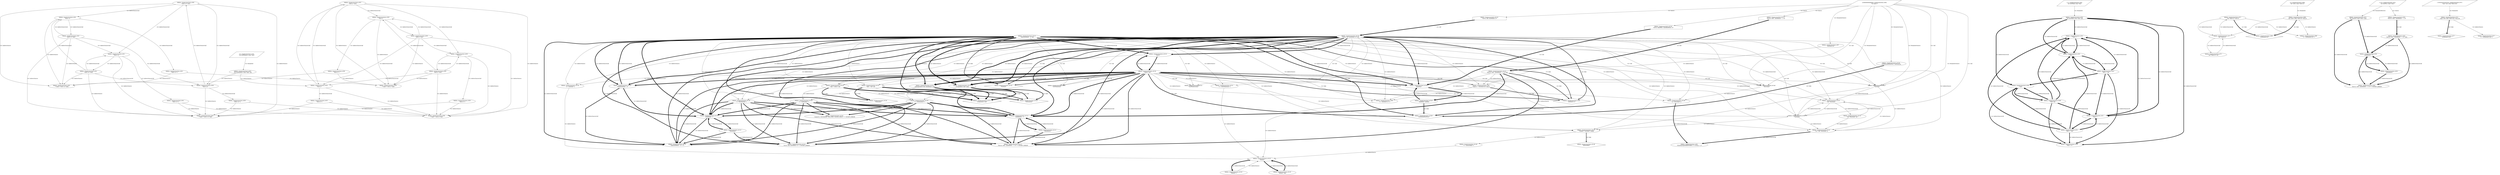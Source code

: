 digraph TaintDot {
	nodesep = 1.5
	ranksep = 1.5
	"Infinity: /targets/test/test.c#36 
\"test2->x\" test2" -> "Infinity: /targets/test/test.c#42 
\"test2->z\"" [label = "0.0: IndirectSourceCall", penwidth = 1.0]
	"Infinity: /targets/test/test.c#132 
\"*abc = buf\" abc" -> "Infinity: /targets/test/test.c#139 
\"z = strlen(abcd)\" z" [label = "0.0: IndirectSource", penwidth = 1.0]
	"Infinity: /targets/test/test.c#115 
\"sizeof(buf1) - 1\"" -> "Infinity: /targets/test/test.c#115 
\"frecv(s, buf1, sizeof(buf1) - 1, 0) == SOCKET_ERROR\"" [label = "4.0: IndirectSourceCall", penwidth = 5.0]
	"Infinity: /targets/test/test.c#147 
\"test(buf)\"" -> "Infinity: /targets/test/test.c#142 
\"*p = (int *)test(buf)\" p" [label = "0.0: IndirectSource", penwidth = 1.0]
	"Infinity: /targets/test/test.c#41 
\"test2->x\" x"
	"Infinity: /targets/test/test.c#123 
\"buf[sizeof(buf) - 1]\" buf" -> "Infinity: /targets/test/test.c#144 
\"atoi(buf)\"" [label = "3.0: Sink", penwidth = 4.0]
	"Infinity: /targets/test/test.c#134 
\"buf[1]\" buf" -> "Infinity: /targets/test/test.c#132 
\"*abc = buf\" abc" [label = "0.0: IndirectSource", penwidth = 1.0]
	"17.5: /targets/test/test.c#45 
\"int testWhile (char *buf)\"" [shape = parallelogram]
	"Infinity: /targets/test/test.c#134 
\"buf[1]\" buf"
	"Infinity: /targets/test/test.c#123 
\"sizeof(buf)\"" -> "Infinity: /targets/test/test.c#123 
\"sizeof(buf) - 1\"" [label = "5.0: IndirectSourceCall", penwidth = 6.0]
	"Infinity: /targets/test/test.c#138 
\"z = fStrlen(buf)\" z" -> "Infinity: /targets/test/test.c#123 
\"buf[sizeof(buf) - 1] != 0\"" [label = "4.0: IndirectSourceCall", penwidth = 5.0]
	"Infinity: /targets/test/test.c#134 
\"*abc = buf[1]\" abc" -> "Infinity: /targets/test/test.c#139 
\"strlen(abcd)\"" [label = "4.0: Sink", penwidth = 5.0]
	"Infinity: /targets/test/test.c#123 
\"buf[sizeof(buf) - 1]\" buf" -> "Infinity: /targets/test/test.c#160 
\"strlen(bufTestProc)\"" [label = "4.0: Sink", penwidth = 5.0]
	"Infinity: /targets/test/test.c#140 
\"strlen(abc)\"" [shape = diamond]
	"Infinity: /targets/test/test.c#142 
\"(int *)test(buf)\" int *" -> "Infinity: /targets/test/test.c#142 
\"(int *)test(buf)\"" [label = "0.0: IndirectSourceCall", penwidth = 1.0]
	"Infinity: /targets/test/test.c#42 
\"test2->z\" test2" -> "Infinity: /targets/test/test.c#36 
\"test2->x\"" [label = "0.0: IndirectSourceCall", penwidth = 1.0]
	"Infinity: /targets/test/test.c#118 
\"recv(s, buf, sizeof(buf), 0)\" buf" -> "Infinity: /targets/test/test.c#131 
\"strcpy(abcd, buf)\" abcd" [label = "6.0: IndirectSource", penwidth = 7.0]
	"Infinity: /targets/test/test.c#142 
\"test(buf)\"" [shape = plain]
	"Infinity: /targets/test/test.c#39 
\"test1.z\" z" -> "Infinity: /targets/test/test.c#39 
\"* buf2 = test1.z\" buf2" [label = "0.0: IndirectSource", penwidth = 1.0]
	"Infinity: /targets/test/test.c#41 
\"test2->x\"" -> "Infinity: /targets/test/test.c#41 
\"* buf3 = test2->x\" buf3" [label = "0.0: IndirectSource", penwidth = 1.0]
	"Infinity: /targets/test/test.c#147 
\"*retBuf = test(buf)\" retBuf" -> "Infinity: /targets/test/test.c#148 
\"atoi(retBuf)\"" [label = "3.0: Sink", penwidth = 4.0]
	"Infinity: /targets/test/test.c#142 
\"test(buf)\"" -> "Infinity: /targets/test/test.c#147 
\"*retBuf = test(buf)\" retBuf" [label = "0.0: IndirectSource", penwidth = 1.0]
	"Infinity: /targets/test/test.c#151 
\"testWhile(buf)\"" [shape = plain]
	"Infinity: /targets/test/test.c#123 
\"buf[sizeof(buf) - 1]\" buf" -> "Infinity: /targets/test/test.c#151 
\"x = testWhile(buf)\" x" [label = "0.0: IndirectSource", penwidth = 1.0]
	"Infinity: /targets/test/test.c#118 
\"recv(s, buf, sizeof(buf), 0)\" buf" -> "Infinity: /targets/test/test.c#151 
\"testWhile(buf)\"" [label = "0.0: Call", penwidth = 1.0]
	"Infinity: /targets/test/test.c#33 
\"test1.x\" test1"
	"Infinity: /targets/test/test.c#71 
\"(int *)buf123\" buf123" -> "Infinity: /targets/test/test.c#69 
\"strlen(buf123)\"" [label = "4.0: Sink", penwidth = 5.0]
	"Infinity: /targets/test/test.c#134 
\"buf[1]\" buf" -> "Infinity: /targets/test/test.c#134 
\"*abc = buf[1]\" abc" [label = "0.0: IndirectSource", penwidth = 1.0]
	"Infinity: /targets/test/test.c#134 
\"buf[1]\" buf" -> "Infinity: /targets/test/test.c#147 
\"test(buf)\"" [label = "0.0: Call", penwidth = 1.0]
	"Infinity: /targets/test/test.c#134 
\"buf[1]\" buf" -> "Infinity: /targets/test/test.c#151 
\"x = testWhile(buf)\" x" [label = "0.0: IndirectSource", penwidth = 1.0]
	"Infinity: /targets/test/test.c#38 
\"test1.x\" test1" -> "Infinity: /targets/test/test.c#39 
\"test1.z\"" [label = "0.0: IndirectSourceCall", penwidth = 1.0]
	"Infinity: /targets/test/test.c#123 
\"buf[sizeof(buf) - 1]\" buf" -> "Infinity: /targets/test/test.c#147 
\"*retBuf = test(buf)\" retBuf" [label = "0.0: IndirectSource", penwidth = 1.0]
	"Infinity: /targets/test/test.c#39 
\"* buf2 = test1.z\" buf2"
	"Infinity: /targets/test/test.c#134 
\"buf[1]\" buf" -> "Infinity: /targets/test/test.c#142 
\"(int *)test(buf)\"" [label = "0.0: IndirectSourceCall", penwidth = 1.0]
	"Infinity: /targets/test/test.c#118 
\"recv(s, buf, sizeof(buf), 0)\" buf" -> "Infinity: /targets/test/test.c#149 
\"p = test2(buf)\" p" [label = "0.0: IndirectSource", penwidth = 1.0]
	"Infinity: /targets/test/test.c#118 
\"recv(s, buf, sizeof(buf), 0)\" buf" -> "Infinity: /targets/test/test.c#123 
\"buf[sizeof(buf) - 1]\"" [label = "5.0: IndirectSourceCall", penwidth = 6.0]
	"Infinity: /targets/test/test.c#36 
\"test2->x\"" -> "Infinity: /targets/test/test.c#36 
\"test2->x\" x" [label = "0.0: IndirectSourceCall", penwidth = 1.0]
	"Infinity: /targets/test/test.c#151 
\"x = testWhile(buf)\" x" -> "Infinity: /targets/test/test.c#145 
\"data[x]\"" [label = "0.0: IndirectSource", penwidth = 1.0]
	"Infinity: /targets/test/test.c#140 
\"z = strlen(abc)\" z" -> "Infinity: /targets/test/test.c#115 
\"frecv(s, buf1, sizeof(buf1) - 1, 0) == SOCKET_ERROR\"" [label = "4.0: IndirectSourceCall", penwidth = 5.0]
	"Infinity: /targets/test/test.c#22 
\"int testProc (char* buf1)\" buf1" -> "Infinity: /targets/test/test.c#26 
\"frecv(s, buf1, sizeof(buf1) - 1, 0) == SOCKET_ERROR\"" [label = "4.0: IndirectSourceCall", penwidth = 5.0]
	"Infinity: /targets/test/test.c#138 
\"z = fStrlen(buf)\" z" -> "Infinity: /targets/test/test.c#115 
\"frecv(s, buf1, sizeof(buf1) - 1, 0) == SOCKET_ERROR\"" [label = "4.0: IndirectSourceCall", penwidth = 5.0]
	"Infinity: /targets/test/test.c#118 
\"recv(s, buf, sizeof(buf), 0)\" buf" -> "Infinity: /targets/test/test.c#156 
\"&bufTest\"" [label = "5.0: IndirectSourceCall", penwidth = 6.0]
	"Infinity: /targets/test/test.c#115 
\"sizeof(buf1)\"" -> "Infinity: /targets/test/test.c#115 
\"sizeof(buf1) - 1\"" [label = "5.0: IndirectSourceCall", penwidth = 6.0]
	"Infinity: /targets/test/test.c#88 
\"x = atoi(buf111)\" x" -> "Infinity: /targets/test/test.c#145 
\"data[x]\"" [label = "0.0: IndirectSource", penwidth = 1.0]
	"Infinity: /targets/test/test.c#118 
\"recv(s, buf, sizeof(buf), 0)\" buf" -> "Infinity: /targets/test/test.c#115 
\"frecv(s, buf1, sizeof(buf1) - 1, 0) == SOCKET_ERROR\"" [label = "4.0: IndirectSourceCall", penwidth = 5.0]
	"Infinity: /targets/test/test.c#142 
\"(int *)test(buf)\"" -> "Infinity: /targets/test/test.c#142 
\"(int *)test(buf)\" int *" [label = "0.0: IndirectSourceCall", penwidth = 1.0]
	"Infinity: /targets/test/test.c#145 
\"data[x]\" x" -> "Infinity: /targets/test/test.c#145 
\"data[x]\"" [label = "0.0: IndirectSource", penwidth = 1.0]
	"Infinity: /targets/test/test.c#36 
\"test2->x\" x" -> "Infinity: /targets/test/test.c#38 
\"* buf1 = test1.x\" buf1" [label = "0.0: IndirectSource", penwidth = 1.0]
	"Infinity: /targets/test/test.c#147 
\"test(buf)\"" -> "Infinity: /targets/test/test.c#142 
\"(int *)test(buf)\"" [label = "0.0: IndirectSourceCall", penwidth = 1.0]
	"Infinity: /targets/test/test.c#147 
\"*retBuf = test(buf)\" retBuf" -> "Infinity: /targets/test/test.c#148 
\"x = atoi(retBuf)\" x" [label = "0.0: IndirectSource", penwidth = 1.0]
	"Infinity: /targets/test/test.c#134 
\"buf[1]\" buf" -> "Infinity: /targets/test/test.c#123 
\"sizeof(buf) - 1\"" [label = "5.0: IndirectSourceCall", penwidth = 6.0]
	"Infinity: /targets/test/test.c#156 
\"&bufTest\" bufTest" -> "Infinity: /targets/test/test.c#160 
\"strlen(bufTestProc)\"" [label = "4.0: Sink", penwidth = 5.0]
	"Infinity: /targets/test/test.c#123 
\"buf[sizeof(buf) - 1]\" buf" -> "Infinity: /targets/test/test.c#88 
\"x = atoi(buf111)\" x" [label = "0.0: IndirectSource", penwidth = 1.0]
	"Infinity: /targets/test/test.c#144 
\"x = atoi(buf)\" x" -> "Infinity: /targets/test/test.c#145 
\"data[x]\"" [label = "0.0: IndirectSource", penwidth = 1.0]
	"Infinity: /targets/test/test.c#36 
\"test2->x\" x" -> "Infinity: /targets/test/test.c#41 
\"* buf3 = test2->x\" buf3" [label = "0.0: IndirectSource", penwidth = 1.0]
	"Infinity: /targets/test/test.c#55 
\"*buf++\""
	"Infinity: /targets/test/test.c#139 
\"z = strlen(abcd)\" z"
	"Infinity: /targets/test/test.c#48 
\"*buf\"" -> "Infinity: /targets/test/test.c#48 
\"*buf\" buf" [label = "5.0: IndirectSourceCall", penwidth = 6.0]
	"Infinity: /targets/test/test.c#51 
\"buf++\""
	"Infinity: /targets/test/test.c#156 
\"recv(s, &bufTest, sizeof(bufTest), 0)\"" [shape = house]
	"Infinity: /targets/test/test.c#138 
\"z = fStrlen(buf)\" z" -> "Infinity: /targets/test/test.c#123 
\"sizeof(buf) - 1\"" [label = "5.0: IndirectSourceCall", penwidth = 6.0]
	"Infinity: /targets/test/test.c#38 
\"test1.x\" test1" -> "Infinity: /targets/test/test.c#38 
\"* buf1 = test1.x\" buf1" [label = "0.0: IndirectSource", penwidth = 1.0]
	"Infinity: /targets/test/test.c#134 
\"*abc = buf[1]\" abc" -> "Infinity: /targets/test/test.c#140 
\"strlen(abc)\"" [label = "4.0: Sink", penwidth = 5.0]
	"Infinity: /targets/test/test.c#123 
\"buf[sizeof(buf) - 1]\" buf" -> "Infinity: /targets/test/test.c#147 
\"test(buf)\"" [label = "0.0: Call", penwidth = 1.0]
	"Infinity: /targets/test/test.c#134 
\"buf[1]\" buf" -> "Infinity: /targets/test/test.c#123 
\"buf[sizeof(buf) - 1] != 0\"" [label = "4.0: IndirectSourceCall", penwidth = 5.0]
	"Infinity: /targets/test/test.c#115 
\"frecv(s, buf1, sizeof(buf1) - 1, 0)\" buf1" -> "Infinity: /targets/test/test.c#115 
\"sizeof(buf1) - 1\"" [label = "5.0: IndirectSourceCall", penwidth = 6.0]
	"Infinity: /targets/test/test.c#147 
\"test(buf)\""
	"Infinity: /targets/test/test.c#134 
\"buf[1]\" buf" -> "Infinity: /targets/test/test.c#142 
\"*p = (int *)test(buf)\" p" [label = "0.0: IndirectSource", penwidth = 1.0]
	"Infinity: /targets/test/test.c#145 
\"data[x]\"" -> "Infinity: /targets/test/test.c#145 
\"data[x]\" x" [label = "5.0: IndirectSourceCall", penwidth = 6.0]
	"4.646464646464646: /targets/test/test.c#84 
\"int main ()\"" [shape = parallelogram]
	"Infinity: /targets/test/test.c#66 
\"int* test2 (char *buf123)\" buf123" -> "Infinity: /targets/test/test.c#69 
\"z = strlen(buf123)\" z" [label = "0.0: IndirectSource", penwidth = 1.0]
	"Infinity: /targets/test/test.c#51 
\"buf++\"" -> "Infinity: /targets/test/test.c#55 
\"*buf++\"" [label = "5.0: IndirectSourceCall", penwidth = 6.0]
	"Infinity: /targets/test/test.c#38 
\"test1.x\" test1"
	"Infinity: /targets/test/test.c#156 
\"&bufTest\"" -> "Infinity: /targets/test/test.c#156 
\"&bufTest\" bufTest" [label = "5.0: IndirectSourceCall", penwidth = 6.0]
	"Infinity: /targets/test/test.c#33 
\"test1.x\""
	"Infinity: /targets/test/test.c#118 
\"recv(s, buf, sizeof(buf), 0)\" buf" -> "Infinity: /targets/test/test.c#123 
\"buf[sizeof(buf) - 1] != 0\"" [label = "4.0: IndirectSourceCall", penwidth = 5.0]
	"Infinity: /targets/test/test.c#142 
\"(int *)test(buf)\""
	"Infinity: /targets/test/test.c#142 
\"(int *)test(buf)\"" -> "Infinity: /targets/test/test.c#142 
\"*p = (int *)test(buf)\" p" [label = "0.0: IndirectSource", penwidth = 1.0]
	"Infinity: /targets/test/test.c#55 
\"buf++\" buf" -> "Infinity: /targets/test/test.c#48 
\"*buf\"" [label = "5.0: IndirectSourceCall", penwidth = 6.0]
	"Infinity: /targets/test/test.c#74 
\"char* test (char *buf1234)\" buf1234" -> "Infinity: /targets/test/test.c#77 
\"strlen(buf1234)\"" [label = "4.0: Sink", penwidth = 5.0]
	"Infinity: /targets/test/test.c#140 
\"z = strlen(abc)\" z" -> "Infinity: /targets/test/test.c#123 
\"sizeof(buf) - 1\"" [label = "5.0: IndirectSourceCall", penwidth = 6.0]
	"Infinity: /targets/test/test.c#142 
\"test(buf)\""
	"Infinity: /targets/test/test.c#45 
\"int testWhile (char *buf)\" buf" -> "Infinity: /targets/test/test.c#48 
\"*buf != 0\"" [label = "4.0: IndirectSourceCall", penwidth = 5.0]
	"Infinity: /targets/test/test.c#123 
\"buf[sizeof(buf) - 1]\" buf" -> "Infinity: /targets/test/test.c#131 
\"strcpy(abcd, buf)\" abcd" [label = "6.0: IndirectSource", penwidth = 7.0]
	"Infinity: /targets/test/test.c#66 
\"int* test2 (char *buf123)\" buf123" -> "Infinity: /targets/test/test.c#69 
\"strlen(buf123)\"" [label = "4.0: Sink", penwidth = 5.0]
	"Infinity: /targets/test/test.c#55 
\"buf++\"" -> "Infinity: /targets/test/test.c#55 
\"buf++\" buf" [label = "5.0: IndirectSourceCall", penwidth = 6.0]
	"Infinity: /targets/test/test.c#26 
\"frecv(s, buf1, sizeof(buf1) - 1, 0)\" buf1"
	"Infinity: /targets/test/test.c#41 
\"test2->x\" test2" -> "Infinity: /targets/test/test.c#42 
\"* buf4 = test2->z\" buf4" [label = "0.0: IndirectSource", penwidth = 1.0]
	"Infinity: /targets/test/test.c#115 
\"sizeof(buf1) - 1\""
	"Infinity: /targets/test/test.c#33 
\"test1.x\" test1" -> "Infinity: /targets/test/test.c#38 
\"test1.x\"" [label = "0.0: IndirectSourceCall", penwidth = 1.0]
	"Infinity: /targets/test/test.c#33 
\"test1.x\" test1" -> "Infinity: /targets/test/test.c#33 
\"test1.x\"" [label = "0.0: IndirectSourceCall", penwidth = 1.0]
	"Infinity: /targets/test/test.c#48 
\"*buf\"" -> "Infinity: /targets/test/test.c#48 
\"*buf != 0\"" [label = "4.0: IndirectSourceCall", penwidth = 5.0]
	"Infinity: /targets/test/test.c#26 
\"sizeof(buf1) - 1\"" -> "Infinity: /targets/test/test.c#26 
\"sizeof(buf1)\"" [label = "5.0: IndirectSourceCall", penwidth = 6.0]
	"Infinity: /targets/test/test.c#45 
\"int testWhile (char *buf)\" buf" -> "Infinity: /targets/test/test.c#48 
\"*buf\"" [label = "5.0: IndirectSourceCall", penwidth = 6.0]
	"Infinity: /targets/test/test.c#66 
\"int* test2 (char *buf123)\" buf123"
	"Infinity: /targets/test/test.c#51 
\"buf++\" buf"
	"Infinity: /targets/test/test.c#140 
\"z = strlen(abc)\" z" -> "Infinity: /targets/test/test.c#123 
\"buf[sizeof(buf) - 1] != 0\"" [label = "4.0: IndirectSourceCall", penwidth = 5.0]
	"4.646464646464646: /targets/test/test.c#84 
\"int main ()\"" -> "Infinity: /targets/test/test.c#118 
\"recv(s, buf, sizeof(buf), 0)\"" [label = "0.0: Source", penwidth = 1.0]
	"Infinity: /targets/test/test.c#131 
\"strcpy(abcd, buf)\" abcd" -> "Infinity: /targets/test/test.c#139 
\"strlen(abcd)\"" [label = "4.0: Sink", penwidth = 5.0]
	"Infinity: /targets/test/test.c#140 
\"z = strlen(abc)\" z" -> "Infinity: /targets/test/test.c#115 
\"sizeof(buf1) - 1\"" [label = "5.0: IndirectSourceCall", penwidth = 6.0]
	"Infinity: /targets/test/test.c#38 
\"test1.x\" test1" -> "Infinity: /targets/test/test.c#38 
\"test1.x\"" [label = "0.0: IndirectSourceCall", penwidth = 1.0]
	"Infinity: /targets/test/test.c#134 
\"buf[1]\"" -> "Infinity: /targets/test/test.c#134 
\"buf[1]\" buf" [label = "5.0: IndirectSourceCall", penwidth = 6.0]
	"Infinity: /targets/test/test.c#42 
\"test2->z\" test2" -> "Infinity: /targets/test/test.c#41 
\"test2->x\"" [label = "0.0: IndirectSourceCall", penwidth = 1.0]
	"Infinity: /targets/test/test.c#66 
\"int* test2 (char *buf123)\" buf123" -> "Infinity: /targets/test/test.c#71 
\"(int *)buf123\"" [label = "0.0: IndirectSourceCall", penwidth = 1.0]
	"Infinity: /targets/test/test.c#118 
\"recv(s, buf, sizeof(buf), 0)\" buf" -> "Infinity: /targets/test/test.c#123 
\"sizeof(buf) - 1\"" [label = "5.0: IndirectSourceCall", penwidth = 6.0]
	"Infinity: /targets/test/test.c#118 
\"recv(s, buf, sizeof(buf), 0)\" buf" -> "Infinity: /targets/test/test.c#153 
\"testPointers(buf)\"" [label = "0.0: Call", penwidth = 1.0]
	"Infinity: /targets/test/test.c#115 
\"frecv(s, buf1, sizeof(buf1) - 1, 0)\" buf1" -> "Infinity: /targets/test/test.c#88 
\"atoi(buf111)\"" [label = "3.0: Sink", penwidth = 4.0]
	"Infinity: /targets/test/test.c#132 
\"*abc = buf\" abc"
	"Infinity: /targets/test/test.c#123 
\"buf[sizeof(buf) - 1]\"" -> "Infinity: /targets/test/test.c#123 
\"sizeof(buf) - 1\"" [label = "5.0: IndirectSourceCall", penwidth = 6.0]
	"Infinity: /targets/test/test.c#42 
\"test2->z\"" -> "Infinity: /targets/test/test.c#42 
\"test2->z\" test2" [label = "0.0: IndirectSourceCall", penwidth = 1.0]
	"Infinity: /targets/test/test.c#115 
\"frecv(s, buf1, sizeof(buf1) - 1, 0)\" buf1" -> "Infinity: /targets/test/test.c#115 
\"frecv(s, buf1, sizeof(buf1) - 1, 0) == SOCKET_ERROR\"" [label = "4.0: IndirectSourceCall", penwidth = 5.0]
	"Infinity: /targets/test/test.c#123 
\"buf[sizeof(buf) - 1]\" buf"
	"Infinity: /targets/test/test.c#39 
\"test1.z\"" -> "Infinity: /targets/test/test.c#39 
\"* buf2 = test1.z\" buf2" [label = "0.0: IndirectSource", penwidth = 1.0]
	"Infinity: /targets/test/test.c#39 
\"test1.z\" test1" -> "Infinity: /targets/test/test.c#39 
\"test1.z\"" [label = "0.0: IndirectSourceCall", penwidth = 1.0]
	"Infinity: /targets/test/test.c#55 
\"buf++\"" -> "Infinity: /targets/test/test.c#55 
\"*buf++\"" [label = "5.0: IndirectSourceCall", penwidth = 6.0]
	"Infinity: /targets/test/test.c#88 
\"x = atoi(buf111)\" x"
	"Infinity: /targets/test/test.c#30 
\"int testPointers (char *buf)\" buf" -> "Infinity: /targets/test/test.c#36 
\"test2->x\"" [label = "0.0: IndirectSource", penwidth = 1.0]
	"Infinity: /targets/test/test.c#123 
\"buf[sizeof(buf) - 1]\" buf" -> "Infinity: /targets/test/test.c#142 
\"(int *)test(buf)\"" [label = "0.0: IndirectSourceCall", penwidth = 1.0]
	"Infinity: /targets/test/test.c#131 
\"strcpy(abcd, buf)\" abcd"
	"Infinity: /targets/test/test.c#33 
\"test1.x\" x" -> "Infinity: /targets/test/test.c#41 
\"* buf3 = test2->x\" buf3" [label = "0.0: IndirectSource", penwidth = 1.0]
	"Infinity: /targets/test/test.c#36 
\"test2->x\""
	"4.646464646464646: /targets/test/test.c#84 
\"int main ()\"" -> "Infinity: /targets/test/test.c#142 
\"test(buf)\"" [label = "0.0: ParameterSource", penwidth = 1.0]
	"Infinity: /targets/test/test.c#123 
\"buf[sizeof(buf) - 1]\" buf" -> "Infinity: /targets/test/test.c#142 
\"test(buf)\"" [label = "0.0: Call", penwidth = 1.0]
	"Infinity: /targets/test/test.c#71 
\"(int *)buf123\" buf123"
	"Infinity: /targets/test/test.c#123 
\"buf[sizeof(buf) - 1]\" buf" -> "Infinity: /targets/test/test.c#134 
\"*abc = buf[1]\" abc" [label = "0.0: IndirectSource", penwidth = 1.0]
	"Infinity: /targets/test/test.c#26 
\"sizeof(buf1) - 1\"" -> "Infinity: /targets/test/test.c#26 
\"frecv(s, buf1, sizeof(buf1) - 1, 0) == SOCKET_ERROR\"" [label = "4.0: IndirectSourceCall", penwidth = 5.0]
	"Infinity: /targets/test/test.c#142 
\"(int *)test(buf)\" int *"
	"Infinity: /targets/test/test.c#26 
\"frecv(s, buf1, sizeof(buf1) - 1, 0) == SOCKET_ERROR\""
	"Infinity: /targets/test/test.c#42 
\"test2->z\" z" -> "Infinity: /targets/test/test.c#39 
\"* buf2 = test1.z\" buf2" [label = "0.0: IndirectSource", penwidth = 1.0]
	"Infinity: /targets/test/test.c#41 
\"test2->x\"" -> "Infinity: /targets/test/test.c#41 
\"test2->x\" test2" [label = "0.0: IndirectSourceCall", penwidth = 1.0]
	"Infinity: /targets/test/test.c#39 
\"test1.z\" z" -> "Infinity: /targets/test/test.c#42 
\"* buf4 = test2->z\" buf4" [label = "0.0: IndirectSource", penwidth = 1.0]
	"Infinity: /targets/test/test.c#134 
\"buf[1]\" buf" -> "Infinity: /targets/test/test.c#131 
\"strcpy(abcd, buf)\" abcd" [label = "6.0: IndirectSource", penwidth = 7.0]
	"4.646464646464646: /targets/test/test.c#84 
\"int main ()\"" -> "Infinity: /targets/test/test.c#147 
\"test(buf)\"" [label = "0.0: ParameterSource", penwidth = 1.0]
	"Infinity: /targets/test/test.c#142 
\"test(buf)\"" -> "Infinity: /targets/test/test.c#142 
\"*p = (int *)test(buf)\" p" [label = "0.0: IndirectSource", penwidth = 1.0]
	"Infinity: /targets/test/test.c#156 
\"&bufTest\" bufTest"
	"Infinity: /targets/test/test.c#138 
\"z = fStrlen(buf)\" z" -> "Infinity: /targets/test/test.c#115 
\"sizeof(buf1) - 1\"" [label = "5.0: IndirectSourceCall", penwidth = 6.0]
	"Infinity: /targets/test/test.c#145 
\"data[x]\"" -> "Infinity: /targets/test/test.c#145 
\"data[x]\" data" [label = "5.0: IndirectSourceCall", penwidth = 6.0]
	"Infinity: /targets/test/test.c#123 
\"buf[sizeof(buf) - 1]\" buf" -> "Infinity: /targets/test/test.c#149 
\"p = test2(buf)\" p" [label = "0.0: IndirectSource", penwidth = 1.0]
	"Infinity: /targets/test/test.c#26 
\"sizeof(buf1) - 1\""
	"Infinity: /targets/test/test.c#123 
\"buf[sizeof(buf) - 1]\" buf" -> "Infinity: /targets/test/test.c#153 
\"testPointers(buf)\"" [label = "0.0: Call", penwidth = 1.0]
	"4.646464646464646: /targets/test/test.c#84 
\"int main ()\"" -> "Infinity: /targets/test/test.c#87 
\"test(buf123)\"" [label = "0.0: ParameterSource", penwidth = 1.0]
	"Infinity: /targets/test/test.c#45 
\"int testWhile (char *buf)\" buf" -> "Infinity: /targets/test/test.c#55 
\"buf++\"" [label = "5.0: IndirectSourceCall", penwidth = 6.0]
	"Infinity: /targets/test/test.c#42 
\"test2->z\" test2" -> "Infinity: /targets/test/test.c#42 
\"* buf4 = test2->z\" buf4" [label = "0.0: IndirectSource", penwidth = 1.0]
	"Infinity: /targets/test/test.c#134 
\"buf[1]\" buf" -> "Infinity: /targets/test/test.c#153 
\"testPointers(buf)\"" [label = "0.0: Call", penwidth = 1.0]
	"Infinity: /targets/test/test.c#69 
\"strlen(buf123)\"" [shape = diamond]
	"Infinity: /targets/test/test.c#39 
\"test1.z\" test1" -> "Infinity: /targets/test/test.c#33 
\"test1.x\"" [label = "0.0: IndirectSourceCall", penwidth = 1.0]
	"Infinity: /targets/test/test.c#26 
\"frecv(s, buf1, sizeof(buf1) - 1, 0)\"" [shape = house]
	"Infinity: /targets/test/test.c#38 
\"test1.x\"" -> "Infinity: /targets/test/test.c#38 
\"* buf1 = test1.x\" buf1" [label = "0.0: IndirectSource", penwidth = 1.0]
	"Infinity: /targets/test/test.c#36 
\"test2->x\" test2" -> "Infinity: /targets/test/test.c#36 
\"test2->x\"" [label = "0.0: IndirectSourceCall", penwidth = 1.0]
	"Infinity: /targets/test/test.c#134 
\"buf[1]\" buf" -> "Infinity: /targets/test/test.c#134 
\"buf[1]\"" [label = "5.0: IndirectSourceCall", penwidth = 6.0]
	"5.125: /targets/test/test.c#22 
\"int testProc (char* buf1)\"" [shape = parallelogram]
	"Infinity: /targets/test/test.c#39 
\"test1.z\" test1" -> "Infinity: /targets/test/test.c#39 
\"* buf2 = test1.z\" buf2" [label = "0.0: IndirectSource", penwidth = 1.0]
	"Infinity: /targets/test/test.c#134 
\"buf[1]\" buf" -> "Infinity: /targets/test/test.c#144 
\"x = atoi(buf)\" x" [label = "0.0: IndirectSource", penwidth = 1.0]
	"Infinity: /targets/test/test.c#147 
\"test(buf)\"" [shape = plain]
	"Infinity: /targets/test/test.c#26 
\"frecv(s, buf1, sizeof(buf1) - 1, 0)\" buf1" -> "Infinity: /targets/test/test.c#26 
\"sizeof(buf1) - 1\"" [label = "5.0: IndirectSourceCall", penwidth = 6.0]
	"Infinity: /targets/test/test.c#159 
\"testProc(bufTestProc)\" bufTestProc"
	"1.3333333333333333: /targets/test/test.c#74 
\"char* test (char *buf1234)\"" [shape = parallelogram]
	"Infinity: /targets/test/test.c#149 
\"p = test2(buf)\" p" -> "Infinity: /targets/test/test.c#93 
\"WSAStartup(MAKEWORD(2, 2), &wsa) != 0\"" [label = "4.0: IndirectSourceCall", penwidth = 5.0]
	"Infinity: /targets/test/test.c#134 
\"buf[1]\" buf" -> "Infinity: /targets/test/test.c#87 
\"*buf111 = test(buf123)\" buf111" [label = "0.0: IndirectSource", penwidth = 1.0]
	"Infinity: /targets/test/test.c#36 
\"test2->x\" test2" -> "Infinity: /targets/test/test.c#42 
\"* buf4 = test2->z\" buf4" [label = "0.0: IndirectSource", penwidth = 1.0]
	"Infinity: /targets/test/test.c#48 
\"*buf\" buf" -> "Infinity: /targets/test/test.c#48 
\"*buf\"" [label = "5.0: IndirectSourceCall", penwidth = 6.0]
	"Infinity: /targets/test/test.c#134 
\"*abc = buf[1]\" abc" -> "Infinity: /targets/test/test.c#131 
\"strcpy(abcd, buf)\"" [label = "6.0: Sink", penwidth = 7.0]
	"Infinity: /targets/test/test.c#30 
\"int testPointers (char *buf)\" buf"
	"Infinity: /targets/test/test.c#41 
\"test2->x\""
	"Infinity: /targets/test/test.c#115 
\"frecv(s, buf1, sizeof(buf1) - 1, 0)\" buf1" -> "Infinity: /targets/test/test.c#87 
\"*buf111 = test(buf123)\" buf111" [label = "0.0: IndirectSource", penwidth = 1.0]
	"Infinity: /targets/test/test.c#123 
\"sizeof(buf)\"" -> "Infinity: /targets/test/test.c#123 
\"buf[sizeof(buf) - 1] != 0\"" [label = "4.0: IndirectSourceCall", penwidth = 5.0]
	"Infinity: /targets/test/test.c#123 
\"buf[sizeof(buf) - 1]\" buf" -> "Infinity: /targets/test/test.c#123 
\"buf[sizeof(buf) - 1] != 0\"" [label = "4.0: IndirectSourceCall", penwidth = 5.0]
	"Infinity: /targets/test/test.c#148 
\"atoi(retBuf)\"" [shape = diamond]
	"4.646464646464646: /targets/test/test.c#84 
\"int main ()\"" -> "Infinity: /targets/test/test.c#147 
\"test(buf)\"" [label = "0.0: Call", penwidth = 1.0]
	"Infinity: /targets/test/test.c#138 
\"z = fStrlen(buf)\" z" -> "Infinity: /targets/test/test.c#105 
\"connect(s, (SOCKADDR *)&si_other, sizeof(si_other)) == SOCKET_ERROR\"" [label = "4.0: IndirectSourceCall", penwidth = 5.0]
	"Infinity: /targets/test/test.c#48 
\"*buf\" buf" -> "Infinity: /targets/test/test.c#51 
\"buf++\"" [label = "5.0: IndirectSourceCall", penwidth = 6.0]
	"Infinity: /targets/test/test.c#123 
\"buf[sizeof(buf) - 1]\" buf" -> "Infinity: /targets/test/test.c#149 
\"test2(buf)\"" [label = "0.0: Call", penwidth = 1.0]
	"Infinity: /targets/test/test.c#26 
\"sizeof(buf1)\"" -> "Infinity: /targets/test/test.c#26 
\"sizeof(buf1) - 1\"" [label = "5.0: IndirectSourceCall", penwidth = 6.0]
	"Infinity: /targets/test/test.c#38 
\"test1.x\" x" -> "Infinity: /targets/test/test.c#38 
\"* buf1 = test1.x\" buf1" [label = "0.0: IndirectSource", penwidth = 1.0]
	"Infinity: /targets/test/test.c#105 
\"connect(s, (SOCKADDR *)&si_other, sizeof(si_other)) == SOCKET_ERROR\""
	"Infinity: /targets/test/test.c#48 
\"*buf\" buf" -> "Infinity: /targets/test/test.c#55 
\"*buf++\"" [label = "5.0: IndirectSourceCall", penwidth = 6.0]
	"Infinity: /targets/test/test.c#115 
\"frecv(s, buf1, sizeof(buf1) - 1, 0) == SOCKET_ERROR\""
	"Infinity: /targets/test/test.c#39 
\"test1.z\" z"
	"4.646464646464646: /targets/test/test.c#84 
\"int main ()\"" -> "Infinity: /targets/test/test.c#159 
\"testProc(bufTestProc)\" bufTestProc" [label = "0.0: ParameterSource", penwidth = 1.0]
	"Infinity: /targets/test/test.c#156 
\"recv(s, &bufTest, sizeof(bufTest), 0)\"" -> "Infinity: /targets/test/test.c#156 
\"&bufTest\"" [label = "5.0: Call", penwidth = 6.0]
	"Infinity: /targets/test/test.c#132 
\"*abc = buf\" abc" -> "Infinity: /targets/test/test.c#140 
\"z = strlen(abc)\" z" [label = "0.0: IndirectSource", penwidth = 1.0]
	"4.646464646464646: /targets/test/test.c#84 
\"int main ()\"" -> "Infinity: /targets/test/test.c#115 
\"frecv(s, buf1, sizeof(buf1) - 1, 0)\"" [label = "0.0: Source", penwidth = 1.0]
	"Infinity: /targets/test/test.c#42 
\"test2->z\"" -> "Infinity: /targets/test/test.c#42 
\"* buf4 = test2->z\" buf4" [label = "0.0: IndirectSource", penwidth = 1.0]
	"Infinity: /targets/test/test.c#134 
\"buf[1]\" buf" -> "Infinity: /targets/test/test.c#138 
\"z = fStrlen(buf)\" z" [label = "0.0: IndirectSource", penwidth = 1.0]
	"Infinity: /targets/test/test.c#134 
\"buf[1]\" buf" -> "Infinity: /targets/test/test.c#115 
\"sizeof(buf1) - 1\"" [label = "5.0: IndirectSourceCall", penwidth = 6.0]
	"Infinity: /targets/test/test.c#142 
\"*p = (int *)test(buf)\" p" -> "Infinity: /targets/test/test.c#93 
\"WSAStartup(MAKEWORD(2, 2), &wsa) != 0\"" [label = "4.0: IndirectSourceCall", penwidth = 5.0]
	"Infinity: /targets/test/test.c#55 
\"*buf++\"" -> "Infinity: /targets/test/test.c#55 
\"buf++\"" [label = "5.0: IndirectSourceCall", penwidth = 6.0]
	"Infinity: /targets/test/test.c#33 
\"test1.x\" x"
	"Infinity: /targets/test/test.c#51 
\"buf++\"" -> "Infinity: /targets/test/test.c#51 
\"buf++\" buf" [label = "5.0: IndirectSourceCall", penwidth = 6.0]
	"Infinity: /targets/test/test.c#118 
\"recv(s, buf, sizeof(buf), 0)\" buf" -> "Infinity: /targets/test/test.c#134 
\"*abc = buf[1]\" abc" [label = "0.0: IndirectSource", penwidth = 1.0]
	"Infinity: /targets/test/test.c#41 
\"test2->x\" x" -> "Infinity: /targets/test/test.c#41 
\"* buf3 = test2->x\" buf3" [label = "0.0: IndirectSource", penwidth = 1.0]
	"Infinity: /targets/test/test.c#26 
\"frecv(s, buf1, sizeof(buf1) - 1, 0)\"" -> "Infinity: /targets/test/test.c#26 
\"frecv(s, buf1, sizeof(buf1) - 1, 0)\" buf1" [label = "5.0: Call", penwidth = 6.0]
	"Infinity: /targets/test/test.c#118 
\"recv(s, buf, sizeof(buf), 0)\" buf"
	"Infinity: /targets/test/test.c#139 
\"z = strlen(abcd)\" z" -> "Infinity: /targets/test/test.c#115 
\"sizeof(buf1) - 1\"" [label = "5.0: IndirectSourceCall", penwidth = 6.0]
	"Infinity: /targets/test/test.c#118 
\"recv(s, buf, sizeof(buf), 0)\" buf" -> "Infinity: /targets/test/test.c#142 
\"*p = (int *)test(buf)\" p" [label = "0.0: IndirectSource", penwidth = 1.0]
	"Infinity: /targets/test/test.c#145 
\"data[x]\" data"
	"Infinity: /targets/test/test.c#71 
\"(int *)buf123\"" -> "Infinity: /targets/test/test.c#71 
\"(int *)buf123\" int *" [label = "0.0: IndirectSourceCall", penwidth = 1.0]
	"Infinity: /targets/test/test.c#87 
\"test(buf123)\"" -> "Infinity: /targets/test/test.c#87 
\"*buf111 = test(buf123)\" buf111" [label = "0.0: IndirectSource", penwidth = 1.0]
	"Infinity: /targets/test/test.c#118 
\"recv(s, buf, sizeof(buf), 0)\" buf" -> "Infinity: /targets/test/test.c#132 
\"*abc = buf\" abc" [label = "0.0: IndirectSource", penwidth = 1.0]
	"Infinity: /targets/test/test.c#71 
\"(int *)buf123\" int *"
	"2.0: /targets/test/test.c#66 
\"int* test2 (char *buf123)\"" [shape = parallelogram]
	"Infinity: /targets/test/test.c#33 
\"test1.x\"" -> "Infinity: /targets/test/test.c#38 
\"* buf1 = test1.x\" buf1" [label = "0.0: IndirectSource", penwidth = 1.0]
	"Infinity: /targets/test/test.c#38 
\"test1.x\" test1" -> "Infinity: /targets/test/test.c#39 
\"* buf2 = test1.z\" buf2" [label = "0.0: IndirectSource", penwidth = 1.0]
	"Infinity: /targets/test/test.c#38 
\"test1.x\"" -> "Infinity: /targets/test/test.c#38 
\"test1.x\" x" [label = "0.0: IndirectSourceCall", penwidth = 1.0]
	"Infinity: /targets/test/test.c#139 
\"z = strlen(abcd)\" z" -> "Infinity: /targets/test/test.c#118 
\"recv(s, buf, sizeof(buf), 0) == SOCKET_ERROR\"" [label = "4.0: IndirectSourceCall", penwidth = 5.0]
	"Infinity: /targets/test/test.c#123 
\"sizeof(buf)\"" -> "Infinity: /targets/test/test.c#118 
\"recv(s, buf, sizeof(buf), 0) == SOCKET_ERROR\"" [label = "4.0: IndirectSourceCall", penwidth = 5.0]
	"Infinity: /targets/test/test.c#123 
\"buf[sizeof(buf) - 1]\" buf" -> "Infinity: /targets/test/test.c#115 
\"frecv(s, buf1, sizeof(buf1) - 1, 0) == SOCKET_ERROR\"" [label = "4.0: IndirectSourceCall", penwidth = 5.0]
	"Infinity: /targets/test/test.c#115 
\"sizeof(buf1)\"" -> "Infinity: /targets/test/test.c#115 
\"frecv(s, buf1, sizeof(buf1) - 1, 0) == SOCKET_ERROR\"" [label = "4.0: IndirectSourceCall", penwidth = 5.0]
	"Infinity: /targets/test/test.c#45 
\"int testWhile (char *buf)\" buf"
	"Infinity: /targets/test/test.c#134 
\"*abc = buf[1]\" abc" -> "Infinity: /targets/test/test.c#140 
\"z = strlen(abc)\" z" [label = "0.0: IndirectSource", penwidth = 1.0]
	"Infinity: /targets/test/test.c#118 
\"recv(s, buf, sizeof(buf), 0)\" buf" -> "Infinity: /targets/test/test.c#138 
\"z = fStrlen(buf)\" z" [label = "0.0: IndirectSource", penwidth = 1.0]
	"Infinity: /targets/test/test.c#77 
\"z = strlen(buf1234)\" z"
	"Infinity: /targets/test/test.c#118 
\"recv(s, buf, sizeof(buf), 0)\" buf" -> "Infinity: /targets/test/test.c#144 
\"atoi(buf)\"" [label = "3.0: Sink", penwidth = 4.0]
	"Infinity: /targets/test/test.c#118 
\"recv(s, buf, sizeof(buf), 0) == SOCKET_ERROR\""
	"Infinity: /targets/test/test.c#115 
\"frecv(s, buf1, sizeof(buf1) - 1, 0)\"" -> "Infinity: /targets/test/test.c#115 
\"frecv(s, buf1, sizeof(buf1) - 1, 0)\" buf1" [label = "5.0: Call", penwidth = 6.0]
	"Infinity: /targets/test/test.c#22 
\"int testProc (char* buf1)\" buf1" -> "Infinity: /targets/test/test.c#26 
\"sizeof(buf1) - 1\"" [label = "5.0: IndirectSourceCall", penwidth = 6.0]
	"Infinity: /targets/test/test.c#55 
\"buf++\" buf"
	"Infinity: /targets/test/test.c#134 
\"buf[1]\" buf" -> "Infinity: /targets/test/test.c#160 
\"strlen(bufTestProc)\"" [label = "4.0: Sink", penwidth = 5.0]
	"Infinity: /targets/test/test.c#33 
\"test1.x\"" -> "Infinity: /targets/test/test.c#33 
\"test1.x\" x" [label = "0.0: IndirectSourceCall", penwidth = 1.0]
	"Infinity: /targets/test/test.c#51 
\"buf++\" buf" -> "Infinity: /targets/test/test.c#48 
\"*buf != 0\"" [label = "4.0: IndirectSourceCall", penwidth = 5.0]
	"Infinity: /targets/test/test.c#71 
\"(int *)buf123\" int *" -> "Infinity: /targets/test/test.c#71 
\"(int *)buf123\"" [label = "0.0: IndirectSourceCall", penwidth = 1.0]
	"4.646464646464646: /targets/test/test.c#84 
\"int main ()\"" -> "Infinity: /targets/test/test.c#142 
\"test(buf)\"" [label = "0.0: Call", penwidth = 1.0]
	"Infinity: /targets/test/test.c#42 
\"* buf4 = test2->z\" buf4"
	"Infinity: /targets/test/test.c#33 
\"test1.x\" test1" -> "Infinity: /targets/test/test.c#38 
\"* buf1 = test1.x\" buf1" [label = "0.0: IndirectSource", penwidth = 1.0]
	"Infinity: /targets/test/test.c#115 
\"frecv(s, buf1, sizeof(buf1) - 1, 0)\"" [shape = house]
	"Infinity: /targets/test/test.c#144 
\"x = atoi(buf)\" x"
	"Infinity: /targets/test/test.c#41 
\"* buf3 = test2->x\" buf3"
	"Infinity: /targets/test/test.c#38 
\"* buf1 = test1.x\" buf1"
	"Infinity: /targets/test/test.c#48 
\"*buf\" buf" -> "Infinity: /targets/test/test.c#48 
\"*buf != 0\"" [label = "4.0: IndirectSourceCall", penwidth = 5.0]
	"Infinity: /targets/test/test.c#123 
\"buf[sizeof(buf) - 1]\" buf" -> "Infinity: /targets/test/test.c#115 
\"sizeof(buf1) - 1\"" [label = "5.0: IndirectSourceCall", penwidth = 6.0]
	"Infinity: /targets/test/test.c#39 
\"test1.z\""
	"Infinity: /targets/test/test.c#123 
\"buf[sizeof(buf) - 1]\"" -> "Infinity: /targets/test/test.c#123 
\"buf[sizeof(buf) - 1] != 0\"" [label = "4.0: IndirectSourceCall", penwidth = 5.0]
	"Infinity: /targets/test/test.c#123 
\"buf[sizeof(buf) - 1]\" buf" -> "Infinity: /targets/test/test.c#88 
\"atoi(buf111)\"" [label = "3.0: Sink", penwidth = 4.0]
	"Infinity: /targets/test/test.c#115 
\"frecv(s, buf1, sizeof(buf1) - 1, 0)\" buf1"
	"Infinity: /targets/test/test.c#41 
\"test2->x\"" -> "Infinity: /targets/test/test.c#41 
\"test2->x\" x" [label = "0.0: IndirectSourceCall", penwidth = 1.0]
	"Infinity: /targets/test/test.c#123 
\"buf[sizeof(buf) - 1] != 0\""
	"Infinity: /targets/test/test.c#22 
\"int testProc (char* buf1)\" buf1"
	"Infinity: /targets/test/test.c#142 
\"(int *)test(buf)\" int *" -> "Infinity: /targets/test/test.c#142 
\"*p = (int *)test(buf)\" p" [label = "0.0: IndirectSource", penwidth = 1.0]
	"Infinity: /targets/test/test.c#77 
\"strlen(buf1234)\"" [shape = diamond]
	"2.0: /targets/test/test.c#66 
\"int* test2 (char *buf123)\"" -> "Infinity: /targets/test/test.c#66 
\"int* test2 (char *buf123)\" buf123" [label = "0.0: Parameter", penwidth = 1.0]
	"Infinity: /targets/test/test.c#55 
\"buf++\" buf" -> "Infinity: /targets/test/test.c#48 
\"*buf != 0\"" [label = "4.0: IndirectSourceCall", penwidth = 5.0]
	"Infinity: /targets/test/test.c#118 
\"recv(s, buf, sizeof(buf), 0)\" buf" -> "Infinity: /targets/test/test.c#147 
\"*retBuf = test(buf)\" retBuf" [label = "0.0: IndirectSource", penwidth = 1.0]
	"Infinity: /targets/test/test.c#45 
\"int testWhile (char *buf)\" buf" -> "Infinity: /targets/test/test.c#51 
\"buf++\"" [label = "5.0: IndirectSourceCall", penwidth = 6.0]
	"Infinity: /targets/test/test.c#134 
\"buf[1]\" buf" -> "Infinity: /targets/test/test.c#115 
\"frecv(s, buf1, sizeof(buf1) - 1, 0) == SOCKET_ERROR\"" [label = "4.0: IndirectSourceCall", penwidth = 5.0]
	"Infinity: /targets/test/test.c#26 
\"sizeof(buf1)\"" -> "Infinity: /targets/test/test.c#26 
\"frecv(s, buf1, sizeof(buf1) - 1, 0) == SOCKET_ERROR\"" [label = "4.0: IndirectSourceCall", penwidth = 5.0]
	"Infinity: /targets/test/test.c#139 
\"z = strlen(abcd)\" z" -> "Infinity: /targets/test/test.c#123 
\"sizeof(buf) - 1\"" [label = "5.0: IndirectSourceCall", penwidth = 6.0]
	"Infinity: /targets/test/test.c#134 
\"*abc = buf[1]\" abc"
	"Infinity: /targets/test/test.c#26 
\"frecv(s, buf1, sizeof(buf1) - 1, 0)\" buf1" -> "Infinity: /targets/test/test.c#26 
\"frecv(s, buf1, sizeof(buf1) - 1, 0) == SOCKET_ERROR\"" [label = "4.0: IndirectSourceCall", penwidth = 5.0]
	"Infinity: /targets/test/test.c#48 
\"*buf\" buf" -> "Infinity: /targets/test/test.c#55 
\"buf++\"" [label = "5.0: IndirectSourceCall", penwidth = 6.0]
	"Infinity: /targets/test/test.c#55 
\"buf++\""
	"Infinity: /targets/test/test.c#139 
\"z = strlen(abcd)\" z" -> "Infinity: /targets/test/test.c#115 
\"frecv(s, buf1, sizeof(buf1) - 1, 0) == SOCKET_ERROR\"" [label = "4.0: IndirectSourceCall", penwidth = 5.0]
	"Infinity: /targets/test/test.c#41 
\"test2->x\" test2" -> "Infinity: /targets/test/test.c#42 
\"test2->z\"" [label = "0.0: IndirectSourceCall", penwidth = 1.0]
	"Infinity: /targets/test/test.c#48 
\"*buf != 0\""
	"Infinity: /targets/test/test.c#123 
\"sizeof(buf) - 1\"" -> "Infinity: /targets/test/test.c#123 
\"sizeof(buf)\"" [label = "5.0: IndirectSourceCall", penwidth = 6.0]
	"Infinity: /targets/test/test.c#123 
\"buf[sizeof(buf) - 1]\" buf" -> "Infinity: /targets/test/test.c#118 
\"recv(s, buf, sizeof(buf), 0) == SOCKET_ERROR\"" [label = "4.0: IndirectSourceCall", penwidth = 5.0]
	"Infinity: /targets/test/test.c#132 
\"*abc = buf\" abc" -> "Infinity: /targets/test/test.c#131 
\"strcpy(abcd, buf)\"" [label = "6.0: Sink", penwidth = 7.0]
	"Infinity: /targets/test/test.c#134 
\"buf[1]\" buf" -> "Infinity: /targets/test/test.c#149 
\"p = test2(buf)\" p" [label = "0.0: IndirectSource", penwidth = 1.0]
	"Infinity: /targets/test/test.c#134 
\"buf[1]\" buf" -> "Infinity: /targets/test/test.c#88 
\"x = atoi(buf111)\" x" [label = "0.0: IndirectSource", penwidth = 1.0]
	"Infinity: /targets/test/test.c#118 
\"recv(s, buf, sizeof(buf), 0)\" buf" -> "Infinity: /targets/test/test.c#142 
\"(int *)test(buf)\"" [label = "0.0: IndirectSourceCall", penwidth = 1.0]
	"4.646464646464646: /targets/test/test.c#84 
\"int main ()\"" -> "Infinity: /targets/test/test.c#149 
\"test2(buf)\"" [label = "0.0: Call", penwidth = 1.0]
	"Infinity: /targets/test/test.c#149 
\"p = test2(buf)\" p"
	"Infinity: /targets/test/test.c#118 
\"recv(s, buf, sizeof(buf), 0)\" buf" -> "Infinity: /targets/test/test.c#147 
\"test(buf)\"" [label = "0.0: Call", penwidth = 1.0]
	"Infinity: /targets/test/test.c#140 
\"z = strlen(abc)\" z" -> "Infinity: /targets/test/test.c#105 
\"connect(s, (SOCKADDR *)&si_other, sizeof(si_other)) == SOCKET_ERROR\"" [label = "4.0: IndirectSourceCall", penwidth = 5.0]
	"Infinity: /targets/test/test.c#71 
\"(int *)buf123\" buf123" -> "Infinity: /targets/test/test.c#69 
\"z = strlen(buf123)\" z" [label = "0.0: IndirectSource", penwidth = 1.0]
	"5.125: /targets/test/test.c#22 
\"int testProc (char* buf1)\"" -> "Infinity: /targets/test/test.c#22 
\"int testProc (char* buf1)\" buf1" [label = "0.0: ParameterReverse", penwidth = 1.0]
	"Infinity: /targets/test/test.c#42 
\"test2->z\" test2" -> "Infinity: /targets/test/test.c#41 
\"* buf3 = test2->x\" buf3" [label = "0.0: IndirectSource", penwidth = 1.0]
	"Infinity: /targets/test/test.c#139 
\"z = strlen(abcd)\" z" -> "Infinity: /targets/test/test.c#123 
\"buf[sizeof(buf) - 1] != 0\"" [label = "4.0: IndirectSourceCall", penwidth = 5.0]
	"Infinity: /targets/test/test.c#26 
\"sizeof(buf1)\""
	"Infinity: /targets/test/test.c#38 
\"test1.x\" test1" -> "Infinity: /targets/test/test.c#33 
\"test1.x\"" [label = "0.0: IndirectSourceCall", penwidth = 1.0]
	"Infinity: /targets/test/test.c#36 
\"test2->x\" test2" -> "Infinity: /targets/test/test.c#41 
\"test2->x\"" [label = "0.0: IndirectSourceCall", penwidth = 1.0]
	"Infinity: /targets/test/test.c#51 
\"buf++\" buf" -> "Infinity: /targets/test/test.c#55 
\"buf++\"" [label = "5.0: IndirectSourceCall", penwidth = 6.0]
	"Infinity: /targets/test/test.c#132 
\"*abc = buf\" abc" -> "Infinity: /targets/test/test.c#139 
\"strlen(abcd)\"" [label = "4.0: Sink", penwidth = 5.0]
	"Infinity: /targets/test/test.c#138 
\"z = fStrlen(buf)\" z"
	"Infinity: /targets/test/test.c#41 
\"test2->x\" x" -> "Infinity: /targets/test/test.c#38 
\"* buf1 = test1.x\" buf1" [label = "0.0: IndirectSource", penwidth = 1.0]
	"Infinity: /targets/test/test.c#51 
\"buf++\" buf" -> "Infinity: /targets/test/test.c#51 
\"buf++\"" [label = "5.0: IndirectSourceCall", penwidth = 6.0]
	"Infinity: /targets/test/test.c#148 
\"x = atoi(retBuf)\" x"
	"Infinity: /targets/test/test.c#87 
\"*buf111 = test(buf123)\" buf111" -> "Infinity: /targets/test/test.c#88 
\"x = atoi(buf111)\" x" [label = "0.0: IndirectSource", penwidth = 1.0]
	"Infinity: /targets/test/test.c#39 
\"test1.z\" test1" -> "Infinity: /targets/test/test.c#38 
\"test1.x\"" [label = "0.0: IndirectSourceCall", penwidth = 1.0]
	"0.0: /targets/test/test.c#30 
\"int testPointers (char *buf)\"" [shape = parallelogram]
	"Infinity: /targets/test/test.c#36 
\"test2->x\" test2" -> "Infinity: /targets/test/test.c#41 
\"* buf3 = test2->x\" buf3" [label = "0.0: IndirectSource", penwidth = 1.0]
	"Infinity: /targets/test/test.c#115 
\"sizeof(buf1)\""
	"Infinity: /targets/test/test.c#33 
\"test1.x\" x" -> "Infinity: /targets/test/test.c#38 
\"* buf1 = test1.x\" buf1" [label = "0.0: IndirectSource", penwidth = 1.0]
	"Infinity: /targets/test/test.c#39 
\"test1.z\" test1" -> "Infinity: /targets/test/test.c#38 
\"* buf1 = test1.x\" buf1" [label = "0.0: IndirectSource", penwidth = 1.0]
	"Infinity: /targets/test/test.c#39 
\"test1.z\" test1"
	"Infinity: /targets/test/test.c#134 
\"buf[1]\" buf" -> "Infinity: /targets/test/test.c#147 
\"*retBuf = test(buf)\" retBuf" [label = "0.0: IndirectSource", penwidth = 1.0]
	"Infinity: /targets/test/test.c#159 
\"testProc(bufTestProc)\" bufTestProc" -> "Infinity: /targets/test/test.c#160 
\"strlen(bufTestProc)\"" [label = "4.0: Sink", penwidth = 5.0]
	"Infinity: /targets/test/test.c#74 
\"char* test (char *buf1234)\" buf1234" -> "Infinity: /targets/test/test.c#77 
\"z = strlen(buf1234)\" z" [label = "0.0: IndirectSource", penwidth = 1.0]
	"Infinity: /targets/test/test.c#123 
\"buf[sizeof(buf) - 1]\" buf" -> "Infinity: /targets/test/test.c#151 
\"testWhile(buf)\"" [label = "0.0: Call", penwidth = 1.0]
	"Infinity: /targets/test/test.c#134 
\"buf[1]\""
	"Infinity: /targets/test/test.c#131 
\"strcpy(abcd, buf)\" abcd" -> "Infinity: /targets/test/test.c#131 
\"strcpy(abcd, buf)\"" [label = "6.0: Sink", penwidth = 7.0]
	"Infinity: /targets/test/test.c#134 
\"buf[1]\" buf" -> "Infinity: /targets/test/test.c#88 
\"atoi(buf111)\"" [label = "3.0: Sink", penwidth = 4.0]
	"Infinity: /targets/test/test.c#131 
\"strcpy(abcd, buf)\" abcd" -> "Infinity: /targets/test/test.c#139 
\"z = strlen(abcd)\" z" [label = "0.0: IndirectSource", penwidth = 1.0]
	"Infinity: /targets/test/test.c#41 
\"test2->x\" test2" -> "Infinity: /targets/test/test.c#36 
\"test2->x\"" [label = "0.0: IndirectSourceCall", penwidth = 1.0]
	"Infinity: /targets/test/test.c#39 
\"test1.z\"" -> "Infinity: /targets/test/test.c#39 
\"test1.z\" test1" [label = "0.0: IndirectSourceCall", penwidth = 1.0]
	"Infinity: /targets/test/test.c#42 
\"test2->z\" z" -> "Infinity: /targets/test/test.c#42 
\"* buf4 = test2->z\" buf4" [label = "0.0: IndirectSource", penwidth = 1.0]
	"Infinity: /targets/test/test.c#129 
\"memcpy(abcd, buf, sizeof(buf))\" abcd" -> "Infinity: /targets/test/test.c#131 
\"strcpy(abcd, buf)\"" [label = "6.0: Sink", penwidth = 7.0]
	"Infinity: /targets/test/test.c#147 
\"test(buf)\"" -> "Infinity: /targets/test/test.c#147 
\"*retBuf = test(buf)\" retBuf" [label = "0.0: IndirectSource", penwidth = 1.0]
	"Infinity: /targets/test/test.c#134 
\"buf[1]\" buf" -> "Infinity: /targets/test/test.c#156 
\"&bufTest\"" [label = "5.0: IndirectSourceCall", penwidth = 6.0]
	"Infinity: /targets/test/test.c#118 
\"recv(s, buf, sizeof(buf), 0)\" buf" -> "Infinity: /targets/test/test.c#115 
\"sizeof(buf1) - 1\"" [label = "5.0: IndirectSourceCall", penwidth = 6.0]
	"Infinity: /targets/test/test.c#36 
\"test2->x\" test2"
	"Infinity: /targets/test/test.c#38 
\"test1.x\" x" -> "Infinity: /targets/test/test.c#41 
\"* buf3 = test2->x\" buf3" [label = "0.0: IndirectSource", penwidth = 1.0]
	"Infinity: /targets/test/test.c#118 
\"recv(s, buf, sizeof(buf), 0)\" buf" -> "Infinity: /targets/test/test.c#151 
\"x = testWhile(buf)\" x" [label = "0.0: IndirectSource", penwidth = 1.0]
	"Infinity: /targets/test/test.c#118 
\"recv(s, buf, sizeof(buf), 0)\" buf" -> "Infinity: /targets/test/test.c#134 
\"buf[1]\"" [label = "5.0: IndirectSourceCall", penwidth = 6.0]
	"Infinity: /targets/test/test.c#131 
\"strcpy(abcd, buf)\"" [shape = diamond]
	"Infinity: /targets/test/test.c#55 
\"buf++\" buf" -> "Infinity: /targets/test/test.c#51 
\"buf++\"" [label = "5.0: IndirectSourceCall", penwidth = 6.0]
	"Infinity: /targets/test/test.c#88 
\"atoi(buf111)\"" [shape = diamond]
	"Infinity: /targets/test/test.c#118 
\"recv(s, buf, sizeof(buf), 0)\"" -> "Infinity: /targets/test/test.c#118 
\"recv(s, buf, sizeof(buf), 0)\" buf" [label = "5.0: Call", penwidth = 6.0]
	"Infinity: /targets/test/test.c#140 
\"z = strlen(abc)\" z"
	"Infinity: /targets/test/test.c#71 
\"(int *)buf123\""
	"17.5: /targets/test/test.c#45 
\"int testWhile (char *buf)\"" -> "Infinity: /targets/test/test.c#45 
\"int testWhile (char *buf)\" buf" [label = "0.0: Parameter", penwidth = 1.0]
	"Infinity: /targets/test/test.c#138 
\"z = fStrlen(buf)\" z" -> "Infinity: /targets/test/test.c#118 
\"recv(s, buf, sizeof(buf), 0) == SOCKET_ERROR\"" [label = "4.0: IndirectSourceCall", penwidth = 5.0]
	"Infinity: /targets/test/test.c#140 
\"z = strlen(abc)\" z" -> "Infinity: /targets/test/test.c#118 
\"recv(s, buf, sizeof(buf), 0) == SOCKET_ERROR\"" [label = "4.0: IndirectSourceCall", penwidth = 5.0]
	"Infinity: /targets/test/test.c#118 
\"recv(s, buf, sizeof(buf), 0)\" buf" -> "Infinity: /targets/test/test.c#129 
\"memcpy(abcd, buf, sizeof(buf))\" abcd" [label = "6.0: IndirectSource", penwidth = 7.0]
	"Infinity: /targets/test/test.c#139 
\"z = strlen(abcd)\" z" -> "Infinity: /targets/test/test.c#105 
\"connect(s, (SOCKADDR *)&si_other, sizeof(si_other)) == SOCKET_ERROR\"" [label = "4.0: IndirectSourceCall", penwidth = 5.0]
	"Infinity: /targets/test/test.c#33 
\"test1.x\" test1" -> "Infinity: /targets/test/test.c#39 
\"test1.z\"" [label = "0.0: IndirectSourceCall", penwidth = 1.0]
	"Infinity: /targets/test/test.c#55 
\"buf++\" buf" -> "Infinity: /targets/test/test.c#55 
\"buf++\"" [label = "5.0: IndirectSourceCall", penwidth = 6.0]
	"Infinity: /targets/test/test.c#147 
\"*retBuf = test(buf)\" retBuf"
	"Infinity: /targets/test/test.c#41 
\"test2->x\" test2" -> "Infinity: /targets/test/test.c#41 
\"* buf3 = test2->x\" buf3" [label = "0.0: IndirectSource", penwidth = 1.0]
	"Infinity: /targets/test/test.c#149 
\"test2(buf)\"" [shape = plain]
	"Infinity: /targets/test/test.c#123 
\"sizeof(buf) - 1\"" -> "Infinity: /targets/test/test.c#123 
\"buf[sizeof(buf) - 1] != 0\"" [label = "4.0: IndirectSourceCall", penwidth = 5.0]
	"Infinity: /targets/test/test.c#156 
\"&bufTest\""
	"Infinity: /targets/test/test.c#118 
\"recv(s, buf, sizeof(buf), 0)\" buf" -> "Infinity: /targets/test/test.c#87 
\"*buf111 = test(buf123)\" buf111" [label = "0.0: IndirectSource", penwidth = 1.0]
	"Infinity: /targets/test/test.c#145 
\"data[x]\""
	"Infinity: /targets/test/test.c#123 
\"buf[sizeof(buf) - 1]\" buf" -> "Infinity: /targets/test/test.c#123 
\"buf[sizeof(buf) - 1]\"" [label = "5.0: IndirectSourceCall", penwidth = 6.0]
	"Infinity: /targets/test/test.c#153 
\"testPointers(buf)\"" [shape = plain]
	"Infinity: /targets/test/test.c#33 
\"test1.x\"" -> "Infinity: /targets/test/test.c#33 
\"test1.x\" test1" [label = "0.0: IndirectSourceCall", penwidth = 1.0]
	"Infinity: /targets/test/test.c#123 
\"buf[sizeof(buf) - 1]\" buf" -> "Infinity: /targets/test/test.c#142 
\"*p = (int *)test(buf)\" p" [label = "0.0: IndirectSource", penwidth = 1.0]
	"Infinity: /targets/test/test.c#42 
\"test2->z\" test2"
	"Infinity: /targets/test/test.c#87 
\"test(buf123)\""
	"Infinity: /targets/test/test.c#144 
\"atoi(buf)\"" [shape = diamond]
	"Infinity: /targets/test/test.c#145 
\"data[x]\" x"
	"Infinity: /targets/test/test.c#69 
\"z = strlen(buf123)\" z"
	"Infinity: /targets/test/test.c#123 
\"buf[sizeof(buf) - 1]\" buf" -> "Infinity: /targets/test/test.c#134 
\"buf[1]\"" [label = "5.0: IndirectSourceCall", penwidth = 6.0]
	"Infinity: /targets/test/test.c#51 
\"buf++\" buf" -> "Infinity: /targets/test/test.c#55 
\"*buf++\"" [label = "5.0: IndirectSourceCall", penwidth = 6.0]
	"Infinity: /targets/test/test.c#123 
\"buf[sizeof(buf) - 1]\""
	"Infinity: /targets/test/test.c#48 
\"*buf\""
	"Infinity: /targets/test/test.c#123 
\"buf[sizeof(buf) - 1]\"" -> "Infinity: /targets/test/test.c#123 
\"buf[sizeof(buf) - 1]\" buf" [label = "5.0: IndirectSourceCall", penwidth = 6.0]
	"Infinity: /targets/test/test.c#41 
\"test2->x\" test2" -> "Infinity: /targets/test/test.c#41 
\"test2->x\"" [label = "0.0: IndirectSourceCall", penwidth = 1.0]
	"Infinity: /targets/test/test.c#38 
\"test1.x\" x"
	"Infinity: /targets/test/test.c#123 
\"buf[sizeof(buf) - 1]\" buf" -> "Infinity: /targets/test/test.c#123 
\"sizeof(buf) - 1\"" [label = "5.0: IndirectSourceCall", penwidth = 6.0]
	"Infinity: /targets/test/test.c#48 
\"*buf\" buf"
	"Infinity: /targets/test/test.c#38 
\"test1.x\"" -> "Infinity: /targets/test/test.c#38 
\"test1.x\" test1" [label = "0.0: IndirectSourceCall", penwidth = 1.0]
	"Infinity: /targets/test/test.c#148 
\"x = atoi(retBuf)\" x" -> "Infinity: /targets/test/test.c#145 
\"data[x]\"" [label = "0.0: IndirectSource", penwidth = 1.0]
	"Infinity: /targets/test/test.c#134 
\"buf[1]\"" -> "Infinity: /targets/test/test.c#134 
\"*abc = buf[1]\" abc" [label = "0.0: IndirectSource", penwidth = 1.0]
	"Infinity: /targets/test/test.c#123 
\"sizeof(buf)\""
	"Infinity: /targets/test/test.c#36 
\"test2->x\"" -> "Infinity: /targets/test/test.c#36 
\"test2->x\" test2" [label = "0.0: IndirectSourceCall", penwidth = 1.0]
	"Infinity: /targets/test/test.c#134 
\"buf[1]\" buf" -> "Infinity: /targets/test/test.c#118 
\"recv(s, buf, sizeof(buf), 0) == SOCKET_ERROR\"" [label = "4.0: IndirectSourceCall", penwidth = 5.0]
	"4.646464646464646: /targets/test/test.c#84 
\"int main ()\"" -> "Infinity: /targets/test/test.c#149 
\"test2(buf)\"" [label = "0.0: ParameterSource", penwidth = 1.0]
	"Infinity: /targets/test/test.c#156 
\"&bufTest\" bufTest" -> "Infinity: /targets/test/test.c#156 
\"&bufTest\"" [label = "5.0: IndirectSourceCall", penwidth = 6.0]
	"0.0: /targets/test/test.c#30 
\"int testPointers (char *buf)\"" -> "Infinity: /targets/test/test.c#30 
\"int testPointers (char *buf)\" buf" [label = "0.0: Parameter", penwidth = 1.0]
	"Infinity: /targets/test/test.c#151 
\"x = testWhile(buf)\" x"
	"Infinity: /targets/test/test.c#123 
\"buf[sizeof(buf) - 1]\" buf" -> "Infinity: /targets/test/test.c#87 
\"*buf111 = test(buf123)\" buf111" [label = "0.0: IndirectSource", penwidth = 1.0]
	"Infinity: /targets/test/test.c#129 
\"memcpy(abcd, buf, sizeof(buf))\" abcd" -> "Infinity: /targets/test/test.c#139 
\"strlen(abcd)\"" [label = "4.0: Sink", penwidth = 5.0]
	"Infinity: /targets/test/test.c#87 
\"*buf111 = test(buf123)\" buf111" -> "Infinity: /targets/test/test.c#88 
\"atoi(buf111)\"" [label = "3.0: Sink", penwidth = 4.0]
	"Infinity: /targets/test/test.c#36 
\"test2->x\" x"
	"Infinity: /targets/test/test.c#71 
\"(int *)buf123\" buf123" -> "Infinity: /targets/test/test.c#71 
\"(int *)buf123\"" [label = "0.0: IndirectSourceCall", penwidth = 1.0]
	"Infinity: /targets/test/test.c#118 
\"recv(s, buf, sizeof(buf), 0)\" buf" -> "Infinity: /targets/test/test.c#160 
\"strlen(bufTestProc)\"" [label = "4.0: Sink", penwidth = 5.0]
	"Infinity: /targets/test/test.c#30 
\"int testPointers (char *buf)\" buf" -> "Infinity: /targets/test/test.c#33 
\"test1.x\"" [label = "0.0: IndirectSource", penwidth = 1.0]
	"Infinity: /targets/test/test.c#134 
\"buf[1]\" buf" -> "Infinity: /targets/test/test.c#151 
\"testWhile(buf)\"" [label = "0.0: Call", penwidth = 1.0]
	"Infinity: /targets/test/test.c#51 
\"buf++\" buf" -> "Infinity: /targets/test/test.c#48 
\"*buf\"" [label = "5.0: IndirectSourceCall", penwidth = 6.0]
	"Infinity: /targets/test/test.c#71 
\"(int *)buf123\"" -> "Infinity: /targets/test/test.c#71 
\"(int *)buf123\" buf123" [label = "0.0: IndirectSourceCall", penwidth = 1.0]
	"Infinity: /targets/test/test.c#123 
\"buf[sizeof(buf) - 1]\" buf" -> "Infinity: /targets/test/test.c#156 
\"&bufTest\"" [label = "5.0: IndirectSourceCall", penwidth = 6.0]
	"Infinity: /targets/test/test.c#115 
\"frecv(s, buf1, sizeof(buf1) - 1, 0)\" buf1" -> "Infinity: /targets/test/test.c#88 
\"x = atoi(buf111)\" x" [label = "0.0: IndirectSource", penwidth = 1.0]
	"Infinity: /targets/test/test.c#87 
\"*buf111 = test(buf123)\" buf111"
	"Infinity: /targets/test/test.c#123 
\"buf[sizeof(buf) - 1]\" buf" -> "Infinity: /targets/test/test.c#144 
\"x = atoi(buf)\" x" [label = "0.0: IndirectSource", penwidth = 1.0]
	"Infinity: /targets/test/test.c#123 
\"buf[sizeof(buf) - 1]\" buf" -> "Infinity: /targets/test/test.c#138 
\"z = fStrlen(buf)\" z" [label = "0.0: IndirectSource", penwidth = 1.0]
	"Infinity: /targets/test/test.c#118 
\"recv(s, buf, sizeof(buf), 0)\" buf" -> "Infinity: /targets/test/test.c#118 
\"recv(s, buf, sizeof(buf), 0) == SOCKET_ERROR\"" [label = "4.0: IndirectSourceCall", penwidth = 5.0]
	"Infinity: /targets/test/test.c#93 
\"WSAStartup(MAKEWORD(2, 2), &wsa) != 0\""
	"Infinity: /targets/test/test.c#139 
\"strlen(abcd)\"" [shape = diamond]
	"Infinity: /targets/test/test.c#45 
\"int testWhile (char *buf)\" buf" -> "Infinity: /targets/test/test.c#55 
\"*buf++\"" [label = "5.0: IndirectSourceCall", penwidth = 6.0]
	"Infinity: /targets/test/test.c#115 
\"sizeof(buf1) - 1\"" -> "Infinity: /targets/test/test.c#115 
\"sizeof(buf1)\"" [label = "5.0: IndirectSourceCall", penwidth = 6.0]
	"Infinity: /targets/test/test.c#41 
\"test2->x\" test2"
	"1.3333333333333333: /targets/test/test.c#74 
\"char* test (char *buf1234)\"" -> "Infinity: /targets/test/test.c#74 
\"char* test (char *buf1234)\" buf1234" [label = "0.0: Parameter", penwidth = 1.0]
	"5.125: /targets/test/test.c#22 
\"int testProc (char* buf1)\"" -> "Infinity: /targets/test/test.c#26 
\"frecv(s, buf1, sizeof(buf1) - 1, 0)\"" [label = "0.0: Source", penwidth = 1.0]
	"Infinity: /targets/test/test.c#123 
\"sizeof(buf) - 1\""
	"Infinity: /targets/test/test.c#134 
\"buf[1]\" buf" -> "Infinity: /targets/test/test.c#142 
\"test(buf)\"" [label = "0.0: Call", penwidth = 1.0]
	"Infinity: /targets/test/test.c#142 
\"(int *)test(buf)\"" -> "Infinity: /targets/test/test.c#142 
\"test(buf)\"" [label = "0.0: IndirectSourceCall", penwidth = 1.0]
	"Infinity: /targets/test/test.c#149 
\"test2(buf)\"" -> "Infinity: /targets/test/test.c#149 
\"p = test2(buf)\" p" [label = "0.0: IndirectSource", penwidth = 1.0]
	"Infinity: /targets/test/test.c#134 
\"buf[1]\" buf" -> "Infinity: /targets/test/test.c#149 
\"test2(buf)\"" [label = "0.0: Call", penwidth = 1.0]
	"Infinity: /targets/test/test.c#118 
\"recv(s, buf, sizeof(buf), 0)\" buf" -> "Infinity: /targets/test/test.c#88 
\"x = atoi(buf111)\" x" [label = "0.0: IndirectSource", penwidth = 1.0]
	"Infinity: /targets/test/test.c#134 
\"buf[1]\" buf" -> "Infinity: /targets/test/test.c#129 
\"memcpy(abcd, buf, sizeof(buf))\" abcd" [label = "6.0: IndirectSource", penwidth = 7.0]
	"Infinity: /targets/test/test.c#39 
\"test1.z\"" -> "Infinity: /targets/test/test.c#39 
\"test1.z\" z" [label = "0.0: IndirectSourceCall", penwidth = 1.0]
	"Infinity: /targets/test/test.c#118 
\"recv(s, buf, sizeof(buf), 0)\" buf" -> "Infinity: /targets/test/test.c#88 
\"atoi(buf111)\"" [label = "3.0: Sink", penwidth = 4.0]
	"Infinity: /targets/test/test.c#160 
\"strlen(bufTestProc)\"" [shape = diamond]
	"Infinity: /targets/test/test.c#123 
\"buf[sizeof(buf) - 1]\" buf" -> "Infinity: /targets/test/test.c#132 
\"*abc = buf\" abc" [label = "0.0: IndirectSource", penwidth = 1.0]
	"Infinity: /targets/test/test.c#42 
\"test2->z\"" -> "Infinity: /targets/test/test.c#42 
\"test2->z\" z" [label = "0.0: IndirectSourceCall", penwidth = 1.0]
	"Infinity: /targets/test/test.c#129 
\"memcpy(abcd, buf, sizeof(buf))\" abcd"
	"Infinity: /targets/test/test.c#123 
\"buf[sizeof(buf) - 1]\" buf" -> "Infinity: /targets/test/test.c#129 
\"memcpy(abcd, buf, sizeof(buf))\" abcd" [label = "6.0: IndirectSource", penwidth = 7.0]
	"Infinity: /targets/test/test.c#134 
\"buf[1]\" buf" -> "Infinity: /targets/test/test.c#123 
\"buf[sizeof(buf) - 1]\"" [label = "5.0: IndirectSourceCall", penwidth = 6.0]
	"Infinity: /targets/test/test.c#42 
\"test2->z\""
	"Infinity: /targets/test/test.c#149 
\"test2(buf)\""
	"Infinity: /targets/test/test.c#132 
\"*abc = buf\" abc" -> "Infinity: /targets/test/test.c#140 
\"strlen(abc)\"" [label = "4.0: Sink", penwidth = 5.0]
	"Infinity: /targets/test/test.c#134 
\"buf[1]\" buf" -> "Infinity: /targets/test/test.c#144 
\"atoi(buf)\"" [label = "3.0: Sink", penwidth = 4.0]
	"4.646464646464646: /targets/test/test.c#84 
\"int main ()\"" -> "Infinity: /targets/test/test.c#156 
\"recv(s, &bufTest, sizeof(bufTest), 0)\"" [label = "0.0: Source", penwidth = 1.0]
	"Infinity: /targets/test/test.c#118 
\"recv(s, buf, sizeof(buf), 0)\" buf" -> "Infinity: /targets/test/test.c#149 
\"test2(buf)\"" [label = "0.0: Call", penwidth = 1.0]
	"Infinity: /targets/test/test.c#74 
\"char* test (char *buf1234)\" buf1234"
	"Infinity: /targets/test/test.c#38 
\"test1.x\""
	"Infinity: /targets/test/test.c#145 
\"data[x]\" data" -> "Infinity: /targets/test/test.c#145 
\"data[x]\"" [label = "5.0: IndirectSourceCall", penwidth = 6.0]
	"Infinity: /targets/test/test.c#142 
\"*p = (int *)test(buf)\" p"
	"Infinity: /targets/test/test.c#36 
\"test2->x\"" -> "Infinity: /targets/test/test.c#41 
\"* buf3 = test2->x\" buf3" [label = "0.0: IndirectSource", penwidth = 1.0]
	"Infinity: /targets/test/test.c#118 
\"recv(s, buf, sizeof(buf), 0)\" buf" -> "Infinity: /targets/test/test.c#144 
\"x = atoi(buf)\" x" [label = "0.0: IndirectSource", penwidth = 1.0]
	"Infinity: /targets/test/test.c#42 
\"test2->z\" z"
	"Infinity: /targets/test/test.c#118 
\"recv(s, buf, sizeof(buf), 0)\" buf" -> "Infinity: /targets/test/test.c#142 
\"test(buf)\"" [label = "0.0: Call", penwidth = 1.0]
	"Infinity: /targets/test/test.c#42 
\"test2->z\" test2" -> "Infinity: /targets/test/test.c#42 
\"test2->z\"" [label = "0.0: IndirectSourceCall", penwidth = 1.0]
	"Infinity: /targets/test/test.c#142 
\"test(buf)\"" -> "Infinity: /targets/test/test.c#142 
\"(int *)test(buf)\"" [label = "0.0: IndirectSourceCall", penwidth = 1.0]
	"Infinity: /targets/test/test.c#55 
\"buf++\" buf" -> "Infinity: /targets/test/test.c#55 
\"*buf++\"" [label = "5.0: IndirectSourceCall", penwidth = 6.0]
	"Infinity: /targets/test/test.c#129 
\"memcpy(abcd, buf, sizeof(buf))\" abcd" -> "Infinity: /targets/test/test.c#139 
\"z = strlen(abcd)\" z" [label = "0.0: IndirectSource", penwidth = 1.0]
	"Infinity: /targets/test/test.c#118 
\"recv(s, buf, sizeof(buf), 0)\"" [shape = house]
	"Infinity: /targets/test/test.c#33 
\"test1.x\" test1" -> "Infinity: /targets/test/test.c#39 
\"* buf2 = test1.z\" buf2" [label = "0.0: IndirectSource", penwidth = 1.0]
	"Infinity: /targets/test/test.c#134 
\"*abc = buf[1]\" abc" -> "Infinity: /targets/test/test.c#139 
\"z = strlen(abcd)\" z" [label = "0.0: IndirectSource", penwidth = 1.0]
}